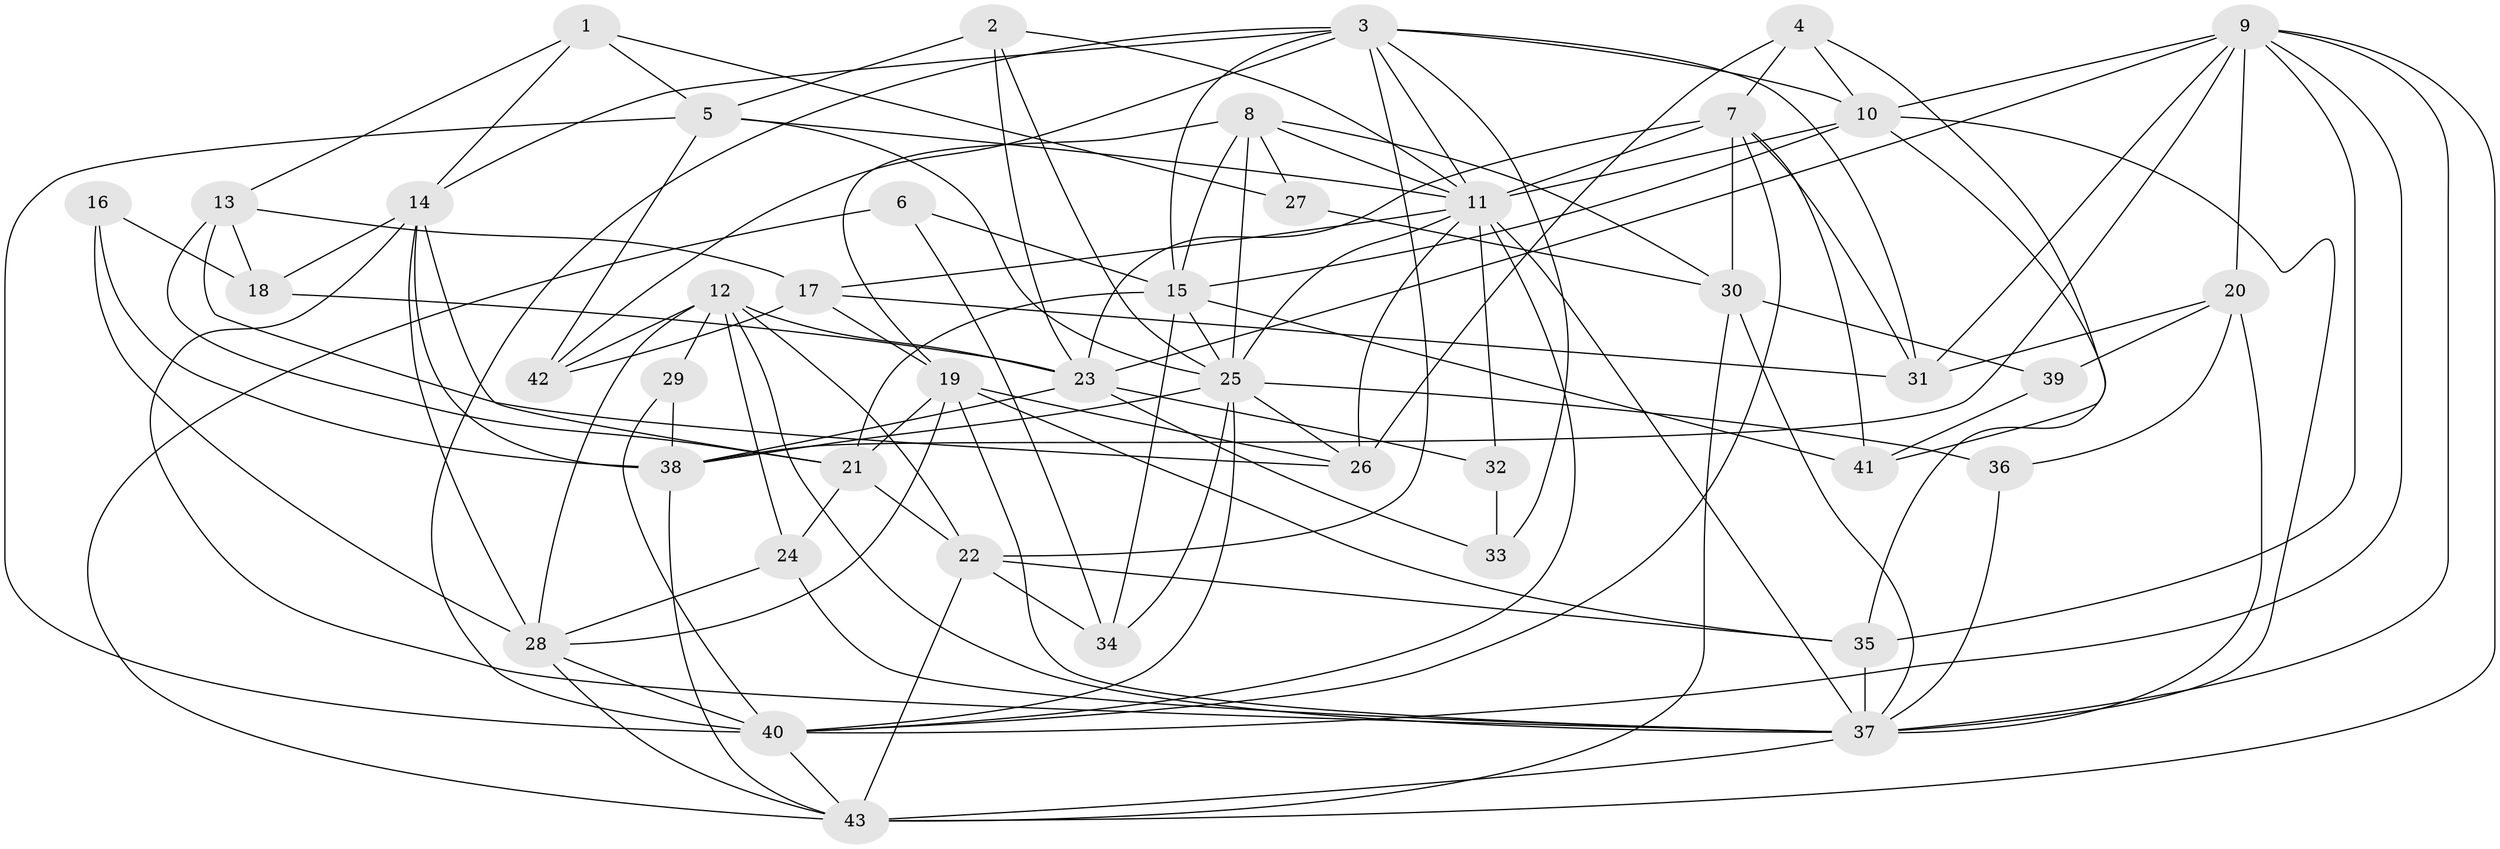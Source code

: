 // original degree distribution, {3: 0.2897196261682243, 2: 0.14018691588785046, 6: 0.102803738317757, 5: 0.2523364485981308, 4: 0.17757009345794392, 7: 0.037383177570093455}
// Generated by graph-tools (version 1.1) at 2025/37/03/04/25 23:37:03]
// undirected, 43 vertices, 125 edges
graph export_dot {
  node [color=gray90,style=filled];
  1;
  2;
  3;
  4;
  5;
  6;
  7;
  8;
  9;
  10;
  11;
  12;
  13;
  14;
  15;
  16;
  17;
  18;
  19;
  20;
  21;
  22;
  23;
  24;
  25;
  26;
  27;
  28;
  29;
  30;
  31;
  32;
  33;
  34;
  35;
  36;
  37;
  38;
  39;
  40;
  41;
  42;
  43;
  1 -- 5 [weight=1.0];
  1 -- 13 [weight=1.0];
  1 -- 14 [weight=1.0];
  1 -- 27 [weight=1.0];
  2 -- 5 [weight=1.0];
  2 -- 11 [weight=2.0];
  2 -- 23 [weight=2.0];
  2 -- 25 [weight=1.0];
  3 -- 10 [weight=1.0];
  3 -- 11 [weight=1.0];
  3 -- 14 [weight=1.0];
  3 -- 15 [weight=1.0];
  3 -- 22 [weight=1.0];
  3 -- 31 [weight=1.0];
  3 -- 33 [weight=1.0];
  3 -- 40 [weight=1.0];
  3 -- 42 [weight=1.0];
  4 -- 7 [weight=1.0];
  4 -- 10 [weight=1.0];
  4 -- 26 [weight=1.0];
  4 -- 41 [weight=1.0];
  5 -- 11 [weight=1.0];
  5 -- 25 [weight=2.0];
  5 -- 40 [weight=2.0];
  5 -- 42 [weight=1.0];
  6 -- 15 [weight=1.0];
  6 -- 34 [weight=1.0];
  6 -- 43 [weight=1.0];
  7 -- 11 [weight=1.0];
  7 -- 23 [weight=1.0];
  7 -- 30 [weight=1.0];
  7 -- 31 [weight=1.0];
  7 -- 40 [weight=1.0];
  7 -- 41 [weight=1.0];
  8 -- 11 [weight=2.0];
  8 -- 15 [weight=1.0];
  8 -- 19 [weight=1.0];
  8 -- 25 [weight=1.0];
  8 -- 27 [weight=2.0];
  8 -- 30 [weight=1.0];
  9 -- 10 [weight=1.0];
  9 -- 20 [weight=1.0];
  9 -- 23 [weight=2.0];
  9 -- 31 [weight=1.0];
  9 -- 35 [weight=1.0];
  9 -- 37 [weight=2.0];
  9 -- 38 [weight=1.0];
  9 -- 40 [weight=1.0];
  9 -- 43 [weight=1.0];
  10 -- 11 [weight=1.0];
  10 -- 15 [weight=1.0];
  10 -- 35 [weight=1.0];
  10 -- 37 [weight=1.0];
  11 -- 17 [weight=1.0];
  11 -- 25 [weight=1.0];
  11 -- 26 [weight=1.0];
  11 -- 32 [weight=1.0];
  11 -- 37 [weight=1.0];
  11 -- 40 [weight=1.0];
  12 -- 22 [weight=1.0];
  12 -- 23 [weight=1.0];
  12 -- 24 [weight=1.0];
  12 -- 28 [weight=2.0];
  12 -- 29 [weight=1.0];
  12 -- 37 [weight=1.0];
  12 -- 42 [weight=1.0];
  13 -- 17 [weight=1.0];
  13 -- 18 [weight=1.0];
  13 -- 21 [weight=2.0];
  13 -- 26 [weight=1.0];
  14 -- 18 [weight=1.0];
  14 -- 21 [weight=1.0];
  14 -- 28 [weight=1.0];
  14 -- 37 [weight=1.0];
  14 -- 38 [weight=1.0];
  15 -- 21 [weight=1.0];
  15 -- 25 [weight=1.0];
  15 -- 34 [weight=1.0];
  15 -- 41 [weight=1.0];
  16 -- 18 [weight=1.0];
  16 -- 28 [weight=1.0];
  16 -- 38 [weight=2.0];
  17 -- 19 [weight=1.0];
  17 -- 31 [weight=1.0];
  17 -- 42 [weight=1.0];
  18 -- 23 [weight=2.0];
  19 -- 21 [weight=1.0];
  19 -- 26 [weight=1.0];
  19 -- 28 [weight=1.0];
  19 -- 35 [weight=1.0];
  19 -- 37 [weight=1.0];
  20 -- 31 [weight=1.0];
  20 -- 36 [weight=1.0];
  20 -- 37 [weight=1.0];
  20 -- 39 [weight=1.0];
  21 -- 22 [weight=1.0];
  21 -- 24 [weight=2.0];
  22 -- 34 [weight=2.0];
  22 -- 35 [weight=1.0];
  22 -- 43 [weight=1.0];
  23 -- 32 [weight=1.0];
  23 -- 33 [weight=1.0];
  23 -- 38 [weight=2.0];
  24 -- 28 [weight=1.0];
  24 -- 37 [weight=1.0];
  25 -- 26 [weight=1.0];
  25 -- 34 [weight=1.0];
  25 -- 36 [weight=1.0];
  25 -- 38 [weight=1.0];
  25 -- 40 [weight=2.0];
  27 -- 30 [weight=1.0];
  28 -- 40 [weight=1.0];
  28 -- 43 [weight=1.0];
  29 -- 38 [weight=1.0];
  29 -- 40 [weight=2.0];
  30 -- 37 [weight=1.0];
  30 -- 39 [weight=1.0];
  30 -- 43 [weight=2.0];
  32 -- 33 [weight=1.0];
  35 -- 37 [weight=1.0];
  36 -- 37 [weight=1.0];
  37 -- 43 [weight=1.0];
  38 -- 43 [weight=1.0];
  39 -- 41 [weight=1.0];
  40 -- 43 [weight=1.0];
}
